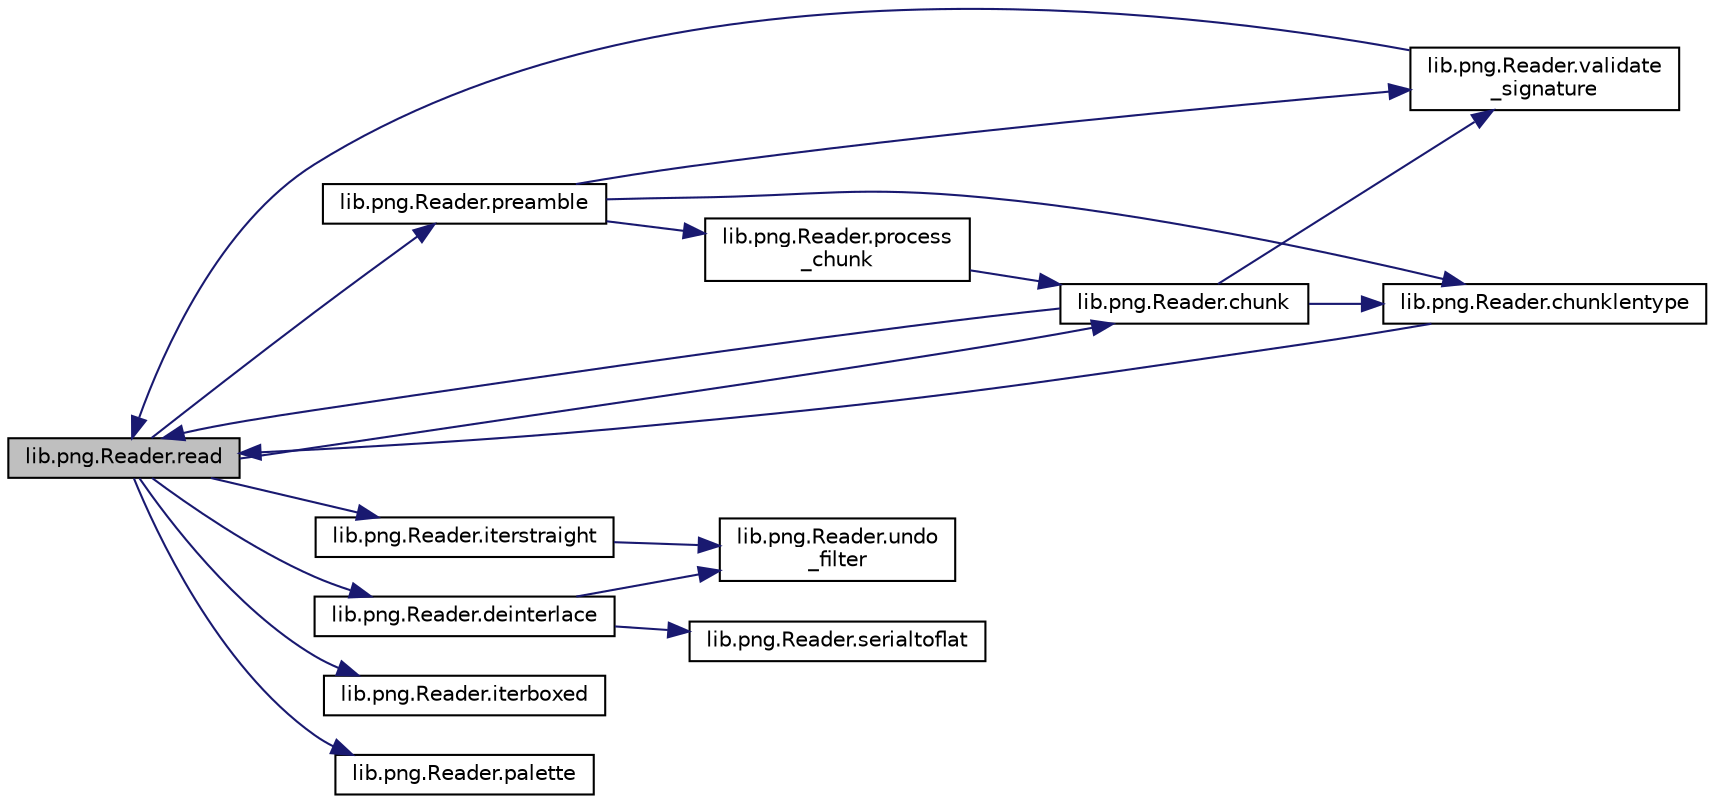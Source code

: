 digraph "lib.png.Reader.read"
{
  edge [fontname="Helvetica",fontsize="10",labelfontname="Helvetica",labelfontsize="10"];
  node [fontname="Helvetica",fontsize="10",shape=record];
  rankdir="LR";
  Node162 [label="lib.png.Reader.read",height=0.2,width=0.4,color="black", fillcolor="grey75", style="filled", fontcolor="black"];
  Node162 -> Node163 [color="midnightblue",fontsize="10",style="solid"];
  Node163 [label="lib.png.Reader.chunk",height=0.2,width=0.4,color="black", fillcolor="white", style="filled",URL="$classlib_1_1png_1_1_reader.html#ab9802ec7e407d1ea9e5f69b9a0af1ed0"];
  Node163 -> Node164 [color="midnightblue",fontsize="10",style="solid"];
  Node164 [label="lib.png.Reader.validate\l_signature",height=0.2,width=0.4,color="black", fillcolor="white", style="filled",URL="$classlib_1_1png_1_1_reader.html#a7b26c3bd2f93d45ee288aee22b4ecfff"];
  Node164 -> Node162 [color="midnightblue",fontsize="10",style="solid"];
  Node163 -> Node165 [color="midnightblue",fontsize="10",style="solid"];
  Node165 [label="lib.png.Reader.chunklentype",height=0.2,width=0.4,color="black", fillcolor="white", style="filled",URL="$classlib_1_1png_1_1_reader.html#a6cf6dd680cba262114a176e79bfc8637"];
  Node165 -> Node162 [color="midnightblue",fontsize="10",style="solid"];
  Node163 -> Node162 [color="midnightblue",fontsize="10",style="solid"];
  Node162 -> Node166 [color="midnightblue",fontsize="10",style="solid"];
  Node166 [label="lib.png.Reader.preamble",height=0.2,width=0.4,color="black", fillcolor="white", style="filled",URL="$classlib_1_1png_1_1_reader.html#a9633656b8407495c98265f78ef92ad10"];
  Node166 -> Node164 [color="midnightblue",fontsize="10",style="solid"];
  Node166 -> Node165 [color="midnightblue",fontsize="10",style="solid"];
  Node166 -> Node167 [color="midnightblue",fontsize="10",style="solid"];
  Node167 [label="lib.png.Reader.process\l_chunk",height=0.2,width=0.4,color="black", fillcolor="white", style="filled",URL="$classlib_1_1png_1_1_reader.html#a26bf1df6ac7fca542b8dc0d035009ce8"];
  Node167 -> Node163 [color="midnightblue",fontsize="10",style="solid"];
  Node162 -> Node168 [color="midnightblue",fontsize="10",style="solid"];
  Node168 [label="lib.png.Reader.deinterlace",height=0.2,width=0.4,color="black", fillcolor="white", style="filled",URL="$classlib_1_1png_1_1_reader.html#a19ec9a186e3fdf3a57601b3450ee0f5e"];
  Node168 -> Node169 [color="midnightblue",fontsize="10",style="solid"];
  Node169 [label="lib.png.Reader.undo\l_filter",height=0.2,width=0.4,color="black", fillcolor="white", style="filled",URL="$classlib_1_1png_1_1_reader.html#af232a3eecd4d1644beba2d144feb76c7"];
  Node168 -> Node170 [color="midnightblue",fontsize="10",style="solid"];
  Node170 [label="lib.png.Reader.serialtoflat",height=0.2,width=0.4,color="black", fillcolor="white", style="filled",URL="$classlib_1_1png_1_1_reader.html#a95f04a6a71588837a20247ce4a34423f"];
  Node162 -> Node171 [color="midnightblue",fontsize="10",style="solid"];
  Node171 [label="lib.png.Reader.iterboxed",height=0.2,width=0.4,color="black", fillcolor="white", style="filled",URL="$classlib_1_1png_1_1_reader.html#a5e9f2064e8d50af178d6e8d5aea74b47"];
  Node162 -> Node172 [color="midnightblue",fontsize="10",style="solid"];
  Node172 [label="lib.png.Reader.iterstraight",height=0.2,width=0.4,color="black", fillcolor="white", style="filled",URL="$classlib_1_1png_1_1_reader.html#a46a25b00de431ed820a6624870aaff90"];
  Node172 -> Node169 [color="midnightblue",fontsize="10",style="solid"];
  Node162 -> Node173 [color="midnightblue",fontsize="10",style="solid"];
  Node173 [label="lib.png.Reader.palette",height=0.2,width=0.4,color="black", fillcolor="white", style="filled",URL="$classlib_1_1png_1_1_reader.html#a68fbc2d1cdf23f0844ab0b40fe4f0803"];
}
